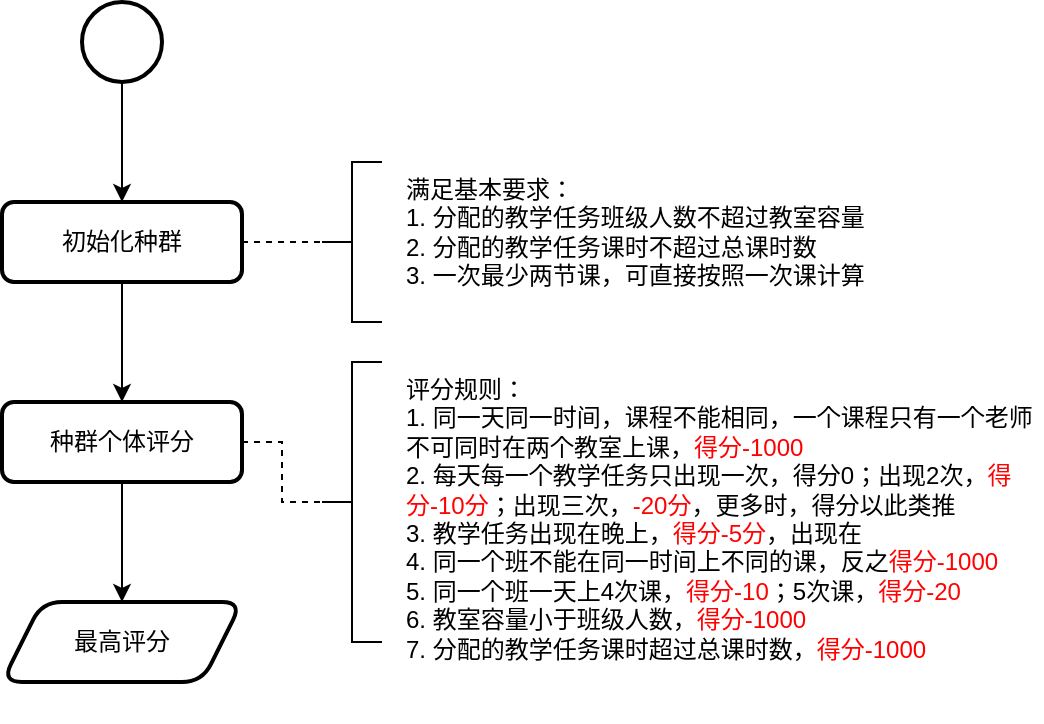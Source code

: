 <mxfile version="24.8.4">
  <diagram id="C5RBs43oDa-KdzZeNtuy" name="Page-1">
    <mxGraphModel dx="1077" dy="559" grid="1" gridSize="10" guides="1" tooltips="1" connect="1" arrows="1" fold="1" page="1" pageScale="1" pageWidth="827" pageHeight="1169" math="0" shadow="0">
      <root>
        <mxCell id="WIyWlLk6GJQsqaUBKTNV-0" />
        <mxCell id="WIyWlLk6GJQsqaUBKTNV-1" parent="WIyWlLk6GJQsqaUBKTNV-0" />
        <mxCell id="27l4rMOcA5HDoT4Rec7--3" value="" style="edgeStyle=orthogonalEdgeStyle;rounded=0;orthogonalLoop=1;jettySize=auto;html=1;" edge="1" parent="WIyWlLk6GJQsqaUBKTNV-1" source="27l4rMOcA5HDoT4Rec7--1" target="27l4rMOcA5HDoT4Rec7--2">
          <mxGeometry relative="1" as="geometry" />
        </mxCell>
        <mxCell id="27l4rMOcA5HDoT4Rec7--1" value="" style="strokeWidth=2;html=1;shape=mxgraph.flowchart.start_2;whiteSpace=wrap;" vertex="1" parent="WIyWlLk6GJQsqaUBKTNV-1">
          <mxGeometry x="640" y="80" width="40" height="40" as="geometry" />
        </mxCell>
        <mxCell id="27l4rMOcA5HDoT4Rec7--5" value="" style="edgeStyle=orthogonalEdgeStyle;rounded=0;orthogonalLoop=1;jettySize=auto;html=1;" edge="1" parent="WIyWlLk6GJQsqaUBKTNV-1" source="27l4rMOcA5HDoT4Rec7--2" target="27l4rMOcA5HDoT4Rec7--4">
          <mxGeometry relative="1" as="geometry" />
        </mxCell>
        <mxCell id="27l4rMOcA5HDoT4Rec7--2" value="初始化种群" style="rounded=1;whiteSpace=wrap;html=1;strokeWidth=2;" vertex="1" parent="WIyWlLk6GJQsqaUBKTNV-1">
          <mxGeometry x="600" y="180" width="120" height="40" as="geometry" />
        </mxCell>
        <mxCell id="27l4rMOcA5HDoT4Rec7--69" value="" style="edgeStyle=orthogonalEdgeStyle;rounded=0;orthogonalLoop=1;jettySize=auto;html=1;" edge="1" parent="WIyWlLk6GJQsqaUBKTNV-1" source="27l4rMOcA5HDoT4Rec7--4" target="27l4rMOcA5HDoT4Rec7--68">
          <mxGeometry relative="1" as="geometry" />
        </mxCell>
        <mxCell id="27l4rMOcA5HDoT4Rec7--4" value="种群个体评分" style="rounded=1;whiteSpace=wrap;html=1;strokeWidth=2;" vertex="1" parent="WIyWlLk6GJQsqaUBKTNV-1">
          <mxGeometry x="600" y="280" width="120" height="40" as="geometry" />
        </mxCell>
        <mxCell id="27l4rMOcA5HDoT4Rec7--7" value="&lt;div&gt;满足基本要求：&lt;/div&gt;&lt;div&gt;1. 分配的教学任务班级人数不超过教室容量&lt;/div&gt;&lt;div&gt;2. 分配的教学任务课时不超过总课时数&lt;br&gt;&lt;/div&gt;&lt;div&gt;3. 一次最少两节课，可直接按照一次课计算&lt;br&gt;&lt;/div&gt;" style="text;html=1;align=left;verticalAlign=top;whiteSpace=wrap;rounded=0;" vertex="1" parent="WIyWlLk6GJQsqaUBKTNV-1">
          <mxGeometry x="800" y="160" width="240" height="80" as="geometry" />
        </mxCell>
        <mxCell id="27l4rMOcA5HDoT4Rec7--13" value="" style="strokeWidth=1;html=1;shape=mxgraph.flowchart.annotation_2;align=left;labelPosition=right;pointerEvents=1;" vertex="1" parent="WIyWlLk6GJQsqaUBKTNV-1">
          <mxGeometry x="760" y="160" width="30" height="80" as="geometry" />
        </mxCell>
        <mxCell id="27l4rMOcA5HDoT4Rec7--14" style="edgeStyle=orthogonalEdgeStyle;rounded=0;orthogonalLoop=1;jettySize=auto;html=1;exitX=1;exitY=0.5;exitDx=0;exitDy=0;entryX=0;entryY=0.5;entryDx=0;entryDy=0;entryPerimeter=0;endArrow=none;endFill=0;strokeWidth=1;dashed=1;" edge="1" parent="WIyWlLk6GJQsqaUBKTNV-1" source="27l4rMOcA5HDoT4Rec7--2" target="27l4rMOcA5HDoT4Rec7--13">
          <mxGeometry relative="1" as="geometry" />
        </mxCell>
        <mxCell id="27l4rMOcA5HDoT4Rec7--15" value="" style="strokeWidth=1;html=1;shape=mxgraph.flowchart.annotation_2;align=left;labelPosition=right;pointerEvents=1;" vertex="1" parent="WIyWlLk6GJQsqaUBKTNV-1">
          <mxGeometry x="760" y="260" width="30" height="140" as="geometry" />
        </mxCell>
        <mxCell id="27l4rMOcA5HDoT4Rec7--16" style="edgeStyle=orthogonalEdgeStyle;rounded=0;orthogonalLoop=1;jettySize=auto;html=1;exitX=1;exitY=0.5;exitDx=0;exitDy=0;entryX=0;entryY=0.5;entryDx=0;entryDy=0;entryPerimeter=0;endArrow=none;endFill=0;strokeWidth=1;dashed=1;" edge="1" parent="WIyWlLk6GJQsqaUBKTNV-1" target="27l4rMOcA5HDoT4Rec7--15" source="27l4rMOcA5HDoT4Rec7--4">
          <mxGeometry relative="1" as="geometry">
            <mxPoint x="720" y="300" as="sourcePoint" />
          </mxGeometry>
        </mxCell>
        <mxCell id="27l4rMOcA5HDoT4Rec7--17" value="&lt;div&gt;评分规则：&lt;/div&gt;&lt;div&gt;1. 同一天同一时间，课程不能相同，一个课程只有一个老师不可同时在两个教室上课，&lt;font color=&quot;#ff0000&quot;&gt;得分-1000&lt;/font&gt;&lt;/div&gt;&lt;div&gt;2. 每天每一个教学任务只出现一次，得分0；出现2次，&lt;font color=&quot;#ff0303&quot;&gt;得分-10分&lt;/font&gt;；出现三次，&lt;font color=&quot;#ff0303&quot;&gt;-20分&lt;/font&gt;，更多时，得分以此类推&lt;br&gt;&lt;/div&gt;&lt;div&gt;3. 教学任务出现在晚上，&lt;font color=&quot;#ff0303&quot;&gt;得分-5分&lt;/font&gt;，出现在&lt;br&gt;&lt;/div&gt;&lt;div&gt;4. 同一个班不能在同一时间上不同的课，反之&lt;font color=&quot;#ff0303&quot;&gt;得分-1000&lt;/font&gt;&lt;/div&gt;&lt;div&gt;5. 同一个班一天上4次课，&lt;font color=&quot;#ff0303&quot;&gt;得分-10&lt;/font&gt;；5次课，&lt;font color=&quot;#ff0303&quot;&gt;得分-20&lt;/font&gt;&lt;/div&gt;&lt;div&gt;6. 教室容量小于班级人数&lt;span style=&quot;background-color: initial;&quot;&gt;，&lt;/span&gt;&lt;font style=&quot;background-color: initial;&quot; color=&quot;#ff0000&quot;&gt;得分-1000&lt;/font&gt;&lt;/div&gt;&lt;div&gt;&lt;font style=&quot;background-color: initial;&quot;&gt;7.&amp;nbsp;&lt;/font&gt;&lt;span style=&quot;background-color: initial;&quot;&gt;分配的教学任务课时超过总课时数，&lt;/span&gt;&lt;span style=&quot;color: rgb(255, 0, 0); background-color: initial;&quot;&gt;得分-1000&lt;/span&gt;&lt;/div&gt;" style="text;html=1;align=left;verticalAlign=top;whiteSpace=wrap;rounded=0;" vertex="1" parent="WIyWlLk6GJQsqaUBKTNV-1">
          <mxGeometry x="800" y="260" width="320" height="180" as="geometry" />
        </mxCell>
        <mxCell id="27l4rMOcA5HDoT4Rec7--68" value="最高评分" style="shape=parallelogram;perimeter=parallelogramPerimeter;whiteSpace=wrap;html=1;fixedSize=1;rounded=1;strokeWidth=2;" vertex="1" parent="WIyWlLk6GJQsqaUBKTNV-1">
          <mxGeometry x="600" y="380" width="120" height="40" as="geometry" />
        </mxCell>
      </root>
    </mxGraphModel>
  </diagram>
</mxfile>
